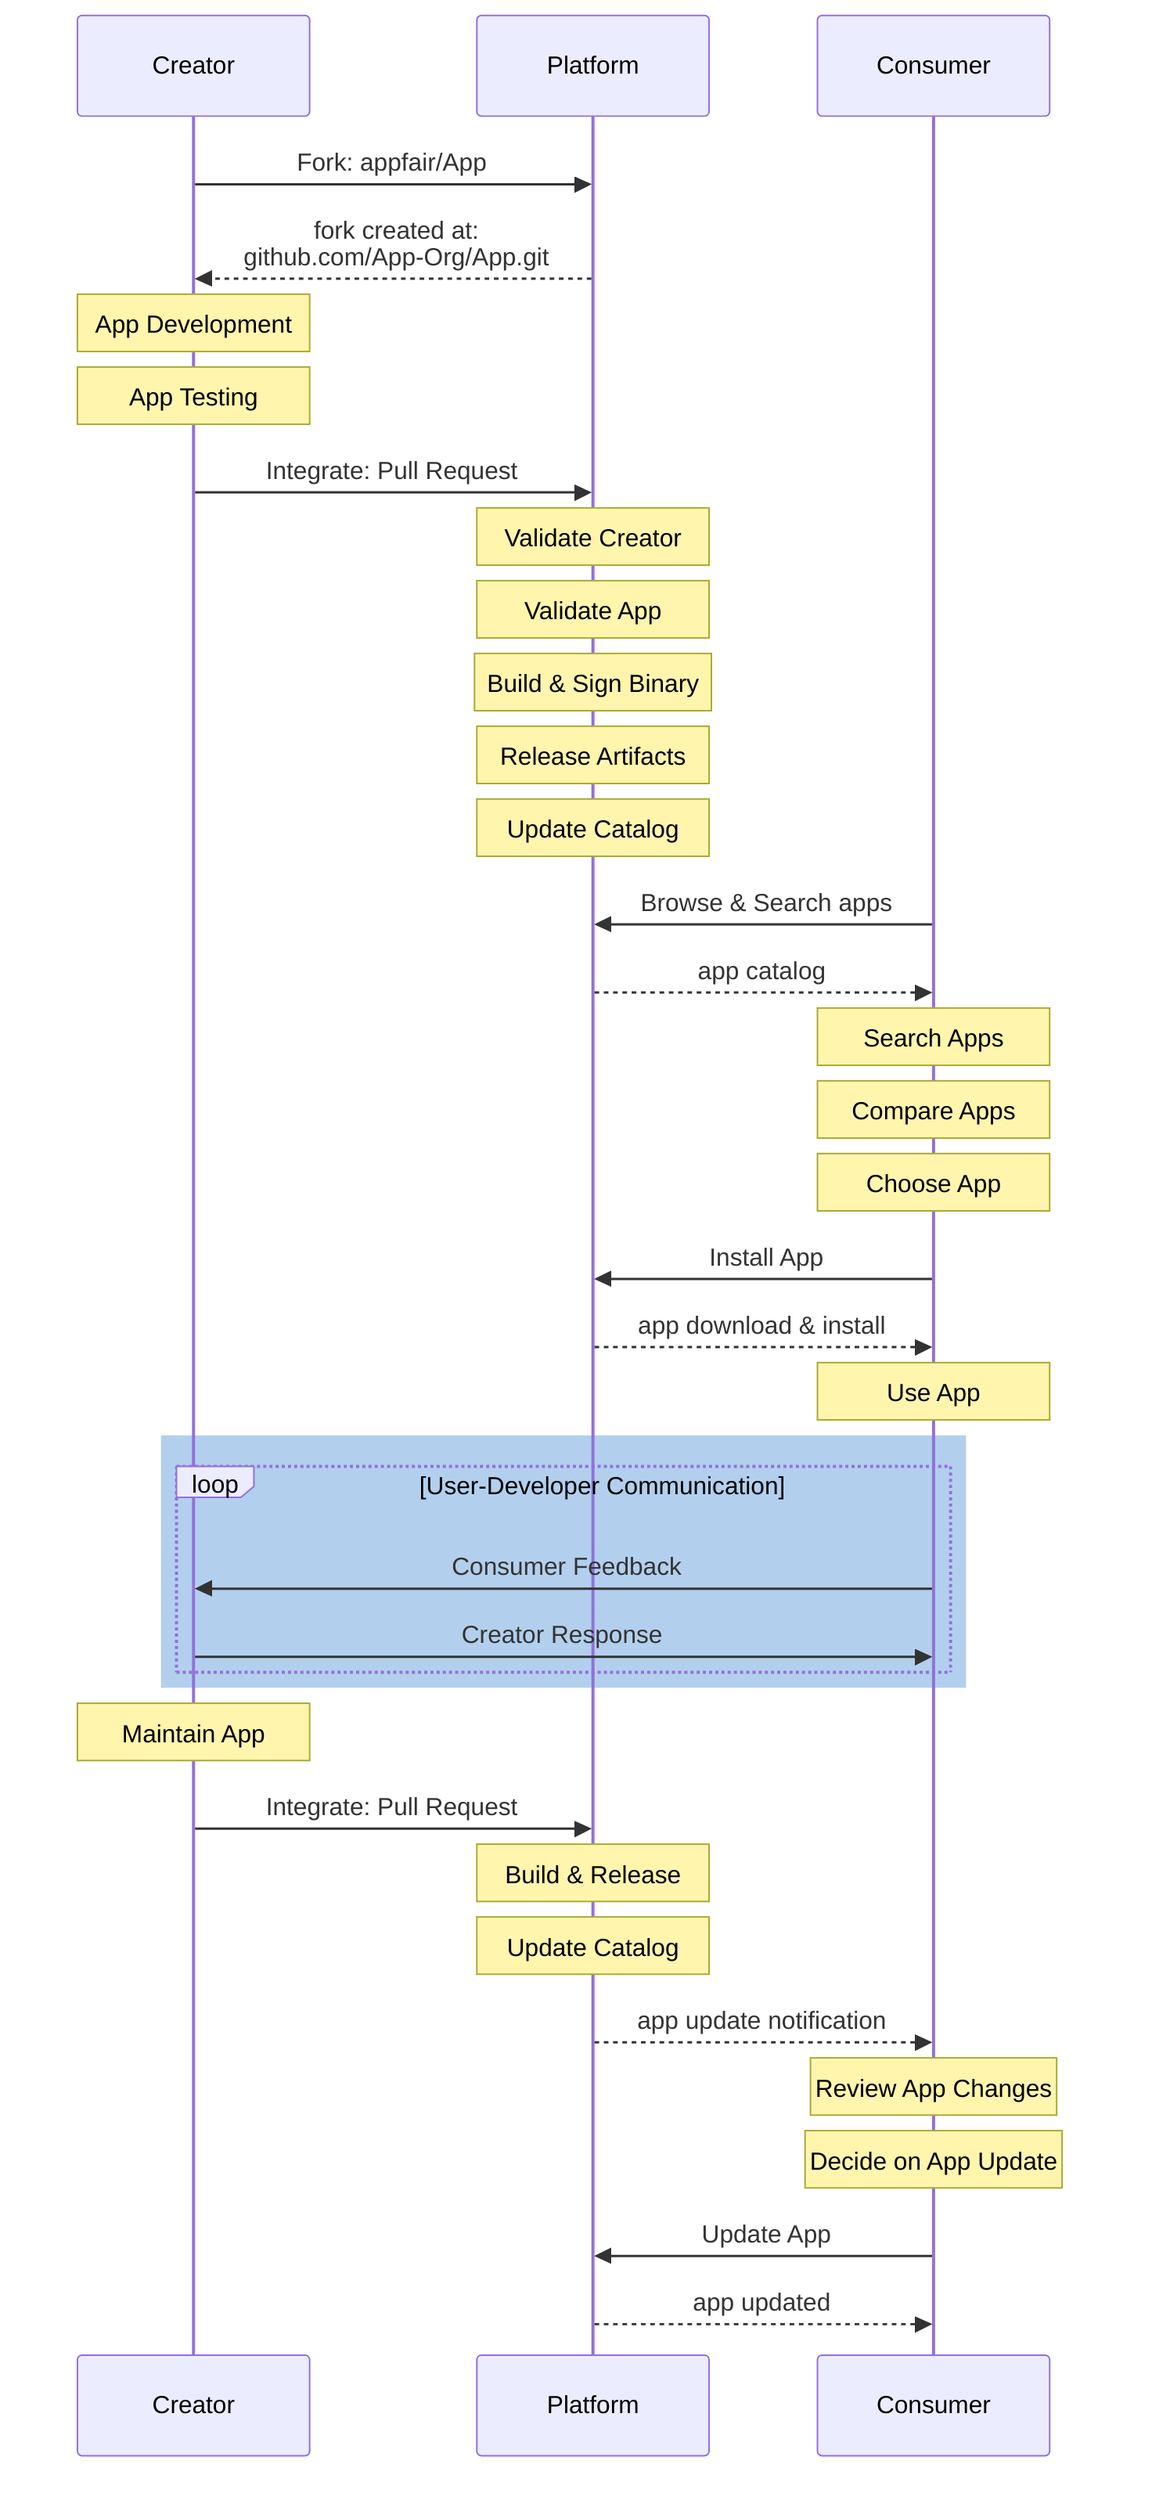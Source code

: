 sequenceDiagram
    %% see: https://mermaid-js.github.io/mermaid/#/sequenceDiagram
    Creator->>Platform: Fork: appfair/App
    Platform-->>Creator: fork created at:<br />github.com/App-Org/App.git
    Note over Creator: App Development
    Note over Creator: App Testing
    Creator->>Platform: Integrate: Pull Request
    Note over Platform: Validate Creator
    Note over Platform: Validate App
    Note over Platform: Build & Sign Binary
    Note over Platform: Release Artifacts
    Note over Platform: Update Catalog
    Consumer->>Platform: Browse & Search apps
    Platform-->>Consumer: app catalog
    Note over Consumer: Search Apps
    Note over Consumer: Compare Apps
    Note over Consumer: Choose App
    Consumer->>Platform: Install App
    Platform-->>Consumer: app download & install
    Note over Consumer: Use App

    rect rgb(0, 100, 200, 0.3)
        loop User-Developer Communication
            Consumer->>Creator: Consumer Feedback
            Creator->>Consumer: Creator Response
        end
    end

    Note over Creator: Maintain App
    Creator->>Platform: Integrate: Pull Request
    Note over Platform: Build & Release
    Note over Platform: Update Catalog
    Platform-->>Consumer: app update notification
    Note over Consumer: Review App Changes
    Note over Consumer: Decide on App Update
    Consumer->>Platform: Update App
    Platform-->>Consumer: app updated